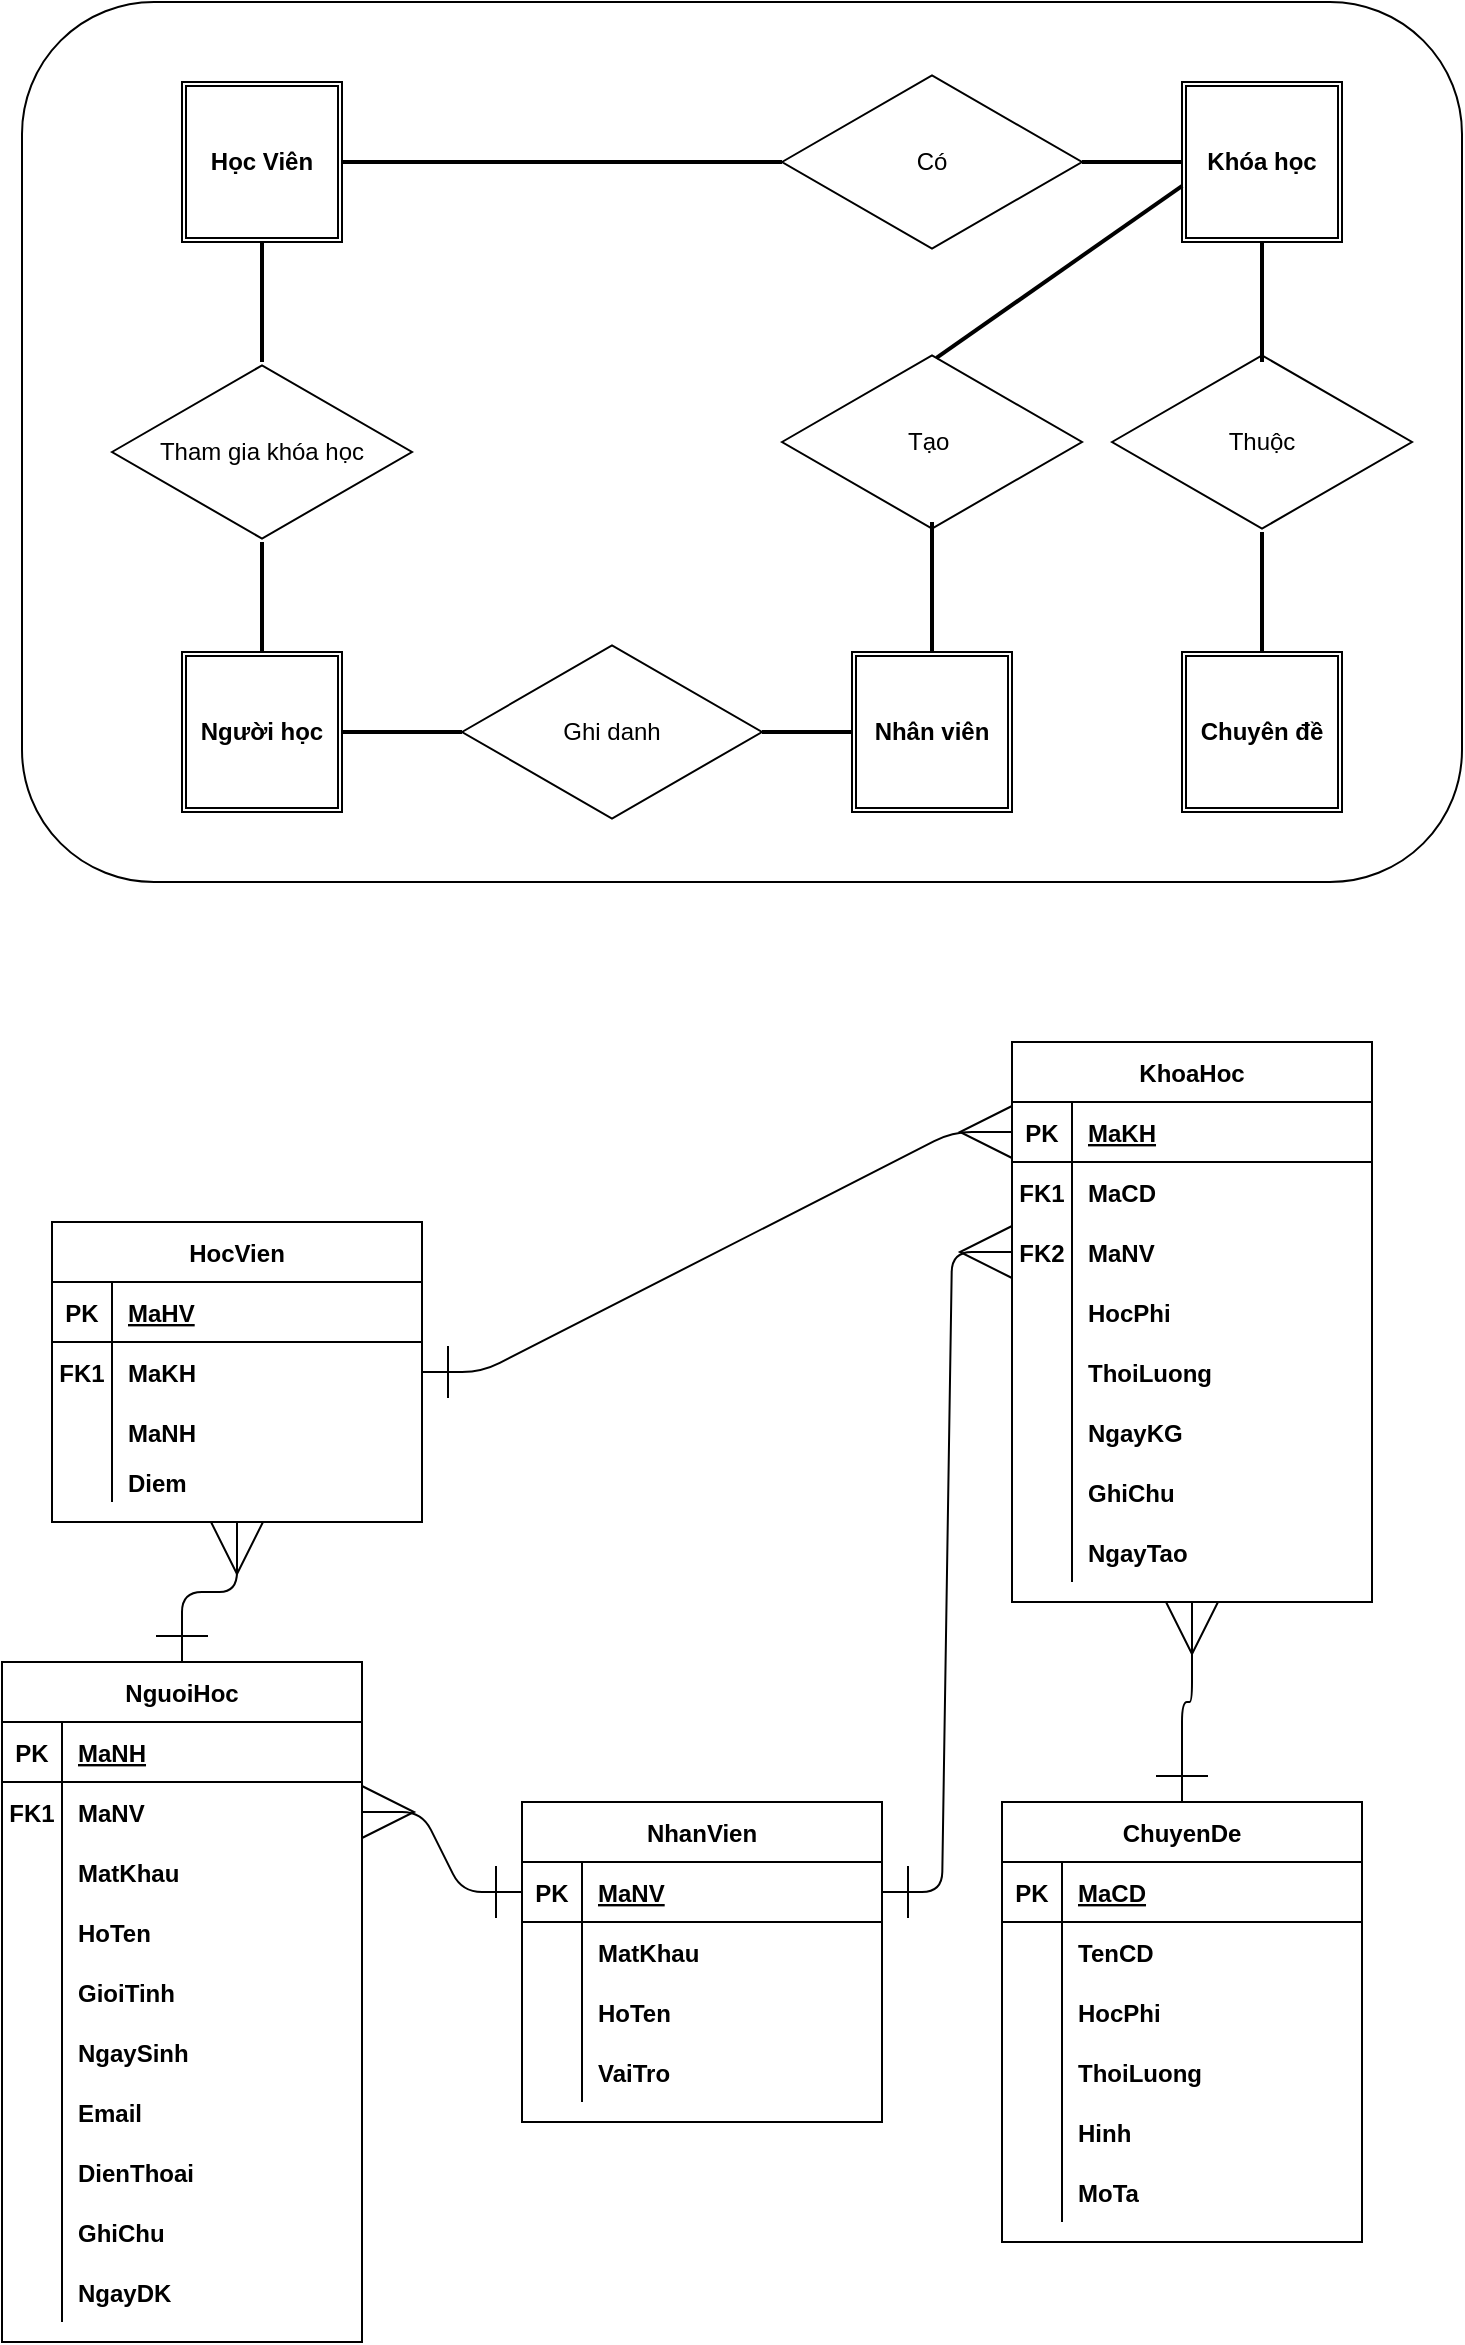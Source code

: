 <mxfile version="15.3.2" type="github">
  <diagram id="O5QXHDajI4gowXIt4h4R" name="Page-1">
    <mxGraphModel dx="1221" dy="671" grid="1" gridSize="10" guides="1" tooltips="1" connect="1" arrows="1" fold="1" page="1" pageScale="1" pageWidth="827" pageHeight="1169" math="0" shadow="0">
      <root>
        <mxCell id="0" />
        <mxCell id="1" parent="0" />
        <mxCell id="D3BPGffya8C4JqoTysba-1" value="" style="rounded=1;whiteSpace=wrap;html=1;" vertex="1" parent="1">
          <mxGeometry x="80" y="40" width="720" height="440" as="geometry" />
        </mxCell>
        <mxCell id="D3BPGffya8C4JqoTysba-3" value="Có" style="html=1;whiteSpace=wrap;aspect=fixed;shape=isoRectangle;" vertex="1" parent="1">
          <mxGeometry x="460" y="75" width="150" height="90" as="geometry" />
        </mxCell>
        <mxCell id="D3BPGffya8C4JqoTysba-4" value="&lt;b&gt;Học Viên&lt;/b&gt;" style="shape=ext;double=1;whiteSpace=wrap;html=1;aspect=fixed;" vertex="1" parent="1">
          <mxGeometry x="160" y="80" width="80" height="80" as="geometry" />
        </mxCell>
        <mxCell id="D3BPGffya8C4JqoTysba-5" value="&lt;b&gt;Khóa học&lt;/b&gt;" style="shape=ext;double=1;whiteSpace=wrap;html=1;aspect=fixed;" vertex="1" parent="1">
          <mxGeometry x="660" y="80" width="80" height="80" as="geometry" />
        </mxCell>
        <mxCell id="D3BPGffya8C4JqoTysba-6" value="Tham gia khóa học" style="html=1;whiteSpace=wrap;aspect=fixed;shape=isoRectangle;" vertex="1" parent="1">
          <mxGeometry x="125" y="220" width="150" height="90" as="geometry" />
        </mxCell>
        <mxCell id="D3BPGffya8C4JqoTysba-7" value="Ghi danh" style="html=1;whiteSpace=wrap;aspect=fixed;shape=isoRectangle;" vertex="1" parent="1">
          <mxGeometry x="300" y="360" width="150" height="90" as="geometry" />
        </mxCell>
        <mxCell id="D3BPGffya8C4JqoTysba-8" value="&lt;b&gt;Người học&lt;/b&gt;" style="shape=ext;double=1;whiteSpace=wrap;html=1;aspect=fixed;" vertex="1" parent="1">
          <mxGeometry x="160" y="365" width="80" height="80" as="geometry" />
        </mxCell>
        <mxCell id="D3BPGffya8C4JqoTysba-9" value="Thuộc" style="html=1;whiteSpace=wrap;aspect=fixed;shape=isoRectangle;" vertex="1" parent="1">
          <mxGeometry x="625" y="215" width="150" height="90" as="geometry" />
        </mxCell>
        <mxCell id="D3BPGffya8C4JqoTysba-10" value="&lt;b&gt;Chuyên đề&lt;/b&gt;" style="shape=ext;double=1;whiteSpace=wrap;html=1;aspect=fixed;" vertex="1" parent="1">
          <mxGeometry x="660" y="365" width="80" height="80" as="geometry" />
        </mxCell>
        <mxCell id="D3BPGffya8C4JqoTysba-11" value="&lt;b&gt;Nhân viên&lt;/b&gt;" style="shape=ext;double=1;whiteSpace=wrap;html=1;aspect=fixed;" vertex="1" parent="1">
          <mxGeometry x="495" y="365" width="80" height="80" as="geometry" />
        </mxCell>
        <mxCell id="D3BPGffya8C4JqoTysba-12" value="Tạo&lt;span style=&quot;white-space: pre&quot;&gt;	&lt;/span&gt;" style="html=1;whiteSpace=wrap;aspect=fixed;shape=isoRectangle;" vertex="1" parent="1">
          <mxGeometry x="460" y="215" width="150" height="90" as="geometry" />
        </mxCell>
        <mxCell id="D3BPGffya8C4JqoTysba-13" value="" style="line;strokeWidth=2;html=1;" vertex="1" parent="1">
          <mxGeometry x="240" y="115" width="220" height="10" as="geometry" />
        </mxCell>
        <mxCell id="D3BPGffya8C4JqoTysba-14" value="" style="line;strokeWidth=2;html=1;" vertex="1" parent="1">
          <mxGeometry x="610" y="115" width="50" height="10" as="geometry" />
        </mxCell>
        <mxCell id="D3BPGffya8C4JqoTysba-15" value="" style="line;strokeWidth=2;html=1;direction=south;" vertex="1" parent="1">
          <mxGeometry x="195" y="160" width="10" height="60" as="geometry" />
        </mxCell>
        <mxCell id="D3BPGffya8C4JqoTysba-16" value="" style="line;strokeWidth=2;html=1;direction=south;" vertex="1" parent="1">
          <mxGeometry x="195" y="310" width="10" height="55" as="geometry" />
        </mxCell>
        <mxCell id="D3BPGffya8C4JqoTysba-20" value="" style="line;strokeWidth=2;html=1;" vertex="1" parent="1">
          <mxGeometry x="240" y="400" width="60" height="10" as="geometry" />
        </mxCell>
        <mxCell id="D3BPGffya8C4JqoTysba-21" value="" style="line;strokeWidth=2;html=1;" vertex="1" parent="1">
          <mxGeometry x="450" y="400" width="45" height="10" as="geometry" />
        </mxCell>
        <mxCell id="D3BPGffya8C4JqoTysba-22" value="" style="line;strokeWidth=2;html=1;direction=south;" vertex="1" parent="1">
          <mxGeometry x="530" y="300" width="10" height="65" as="geometry" />
        </mxCell>
        <mxCell id="D3BPGffya8C4JqoTysba-23" value="" style="line;strokeWidth=2;html=1;direction=south;" vertex="1" parent="1">
          <mxGeometry x="695" y="160" width="10" height="60" as="geometry" />
        </mxCell>
        <mxCell id="D3BPGffya8C4JqoTysba-24" value="" style="line;strokeWidth=2;html=1;direction=south;" vertex="1" parent="1">
          <mxGeometry x="695" y="305" width="10" height="60" as="geometry" />
        </mxCell>
        <mxCell id="D3BPGffya8C4JqoTysba-25" value="" style="line;strokeWidth=2;html=1;rotation=-35;" vertex="1" parent="1">
          <mxGeometry x="523.67" y="169.92" width="150" height="10" as="geometry" />
        </mxCell>
        <mxCell id="D3BPGffya8C4JqoTysba-40" value="HocVien" style="shape=table;startSize=30;container=1;collapsible=1;childLayout=tableLayout;fixedRows=1;rowLines=0;fontStyle=1;align=center;resizeLast=1;" vertex="1" parent="1">
          <mxGeometry x="95" y="650" width="185" height="150" as="geometry" />
        </mxCell>
        <mxCell id="D3BPGffya8C4JqoTysba-41" value="" style="shape=partialRectangle;collapsible=0;dropTarget=0;pointerEvents=0;fillColor=none;top=0;left=0;bottom=1;right=0;points=[[0,0.5],[1,0.5]];portConstraint=eastwest;" vertex="1" parent="D3BPGffya8C4JqoTysba-40">
          <mxGeometry y="30" width="185" height="30" as="geometry" />
        </mxCell>
        <mxCell id="D3BPGffya8C4JqoTysba-42" value="PK" style="shape=partialRectangle;connectable=0;fillColor=none;top=0;left=0;bottom=0;right=0;fontStyle=1;overflow=hidden;" vertex="1" parent="D3BPGffya8C4JqoTysba-41">
          <mxGeometry width="30" height="30" as="geometry">
            <mxRectangle width="30" height="30" as="alternateBounds" />
          </mxGeometry>
        </mxCell>
        <mxCell id="D3BPGffya8C4JqoTysba-43" value="MaHV" style="shape=partialRectangle;connectable=0;fillColor=none;top=0;left=0;bottom=0;right=0;align=left;spacingLeft=6;fontStyle=5;overflow=hidden;" vertex="1" parent="D3BPGffya8C4JqoTysba-41">
          <mxGeometry x="30" width="155" height="30" as="geometry">
            <mxRectangle width="155" height="30" as="alternateBounds" />
          </mxGeometry>
        </mxCell>
        <mxCell id="D3BPGffya8C4JqoTysba-44" value="" style="shape=partialRectangle;collapsible=0;dropTarget=0;pointerEvents=0;fillColor=none;top=0;left=0;bottom=0;right=0;points=[[0,0.5],[1,0.5]];portConstraint=eastwest;" vertex="1" parent="D3BPGffya8C4JqoTysba-40">
          <mxGeometry y="60" width="185" height="30" as="geometry" />
        </mxCell>
        <mxCell id="D3BPGffya8C4JqoTysba-45" value="FK1" style="shape=partialRectangle;connectable=0;fillColor=none;top=0;left=0;bottom=0;right=0;editable=1;overflow=hidden;fontStyle=1" vertex="1" parent="D3BPGffya8C4JqoTysba-44">
          <mxGeometry width="30" height="30" as="geometry">
            <mxRectangle width="30" height="30" as="alternateBounds" />
          </mxGeometry>
        </mxCell>
        <mxCell id="D3BPGffya8C4JqoTysba-46" value="MaKH" style="shape=partialRectangle;connectable=0;fillColor=none;top=0;left=0;bottom=0;right=0;align=left;spacingLeft=6;overflow=hidden;fontStyle=1" vertex="1" parent="D3BPGffya8C4JqoTysba-44">
          <mxGeometry x="30" width="155" height="30" as="geometry">
            <mxRectangle width="155" height="30" as="alternateBounds" />
          </mxGeometry>
        </mxCell>
        <mxCell id="D3BPGffya8C4JqoTysba-47" value="" style="shape=partialRectangle;collapsible=0;dropTarget=0;pointerEvents=0;fillColor=none;top=0;left=0;bottom=0;right=0;points=[[0,0.5],[1,0.5]];portConstraint=eastwest;" vertex="1" parent="D3BPGffya8C4JqoTysba-40">
          <mxGeometry y="90" width="185" height="30" as="geometry" />
        </mxCell>
        <mxCell id="D3BPGffya8C4JqoTysba-48" value="" style="shape=partialRectangle;connectable=0;fillColor=none;top=0;left=0;bottom=0;right=0;editable=1;overflow=hidden;" vertex="1" parent="D3BPGffya8C4JqoTysba-47">
          <mxGeometry width="30" height="30" as="geometry">
            <mxRectangle width="30" height="30" as="alternateBounds" />
          </mxGeometry>
        </mxCell>
        <mxCell id="D3BPGffya8C4JqoTysba-49" value="MaNH" style="shape=partialRectangle;connectable=0;fillColor=none;top=0;left=0;bottom=0;right=0;align=left;spacingLeft=6;overflow=hidden;fontStyle=1" vertex="1" parent="D3BPGffya8C4JqoTysba-47">
          <mxGeometry x="30" width="155" height="30" as="geometry">
            <mxRectangle width="155" height="30" as="alternateBounds" />
          </mxGeometry>
        </mxCell>
        <mxCell id="D3BPGffya8C4JqoTysba-50" value="" style="shape=partialRectangle;collapsible=0;dropTarget=0;pointerEvents=0;fillColor=none;top=0;left=0;bottom=0;right=0;points=[[0,0.5],[1,0.5]];portConstraint=eastwest;" vertex="1" parent="D3BPGffya8C4JqoTysba-40">
          <mxGeometry y="120" width="185" height="20" as="geometry" />
        </mxCell>
        <mxCell id="D3BPGffya8C4JqoTysba-51" value="" style="shape=partialRectangle;connectable=0;fillColor=none;top=0;left=0;bottom=0;right=0;editable=1;overflow=hidden;" vertex="1" parent="D3BPGffya8C4JqoTysba-50">
          <mxGeometry width="30" height="20" as="geometry">
            <mxRectangle width="30" height="20" as="alternateBounds" />
          </mxGeometry>
        </mxCell>
        <mxCell id="D3BPGffya8C4JqoTysba-52" value="Diem" style="shape=partialRectangle;connectable=0;fillColor=none;top=0;left=0;bottom=0;right=0;align=left;spacingLeft=6;overflow=hidden;fontStyle=1" vertex="1" parent="D3BPGffya8C4JqoTysba-50">
          <mxGeometry x="30" width="155" height="20" as="geometry">
            <mxRectangle width="155" height="20" as="alternateBounds" />
          </mxGeometry>
        </mxCell>
        <mxCell id="D3BPGffya8C4JqoTysba-68" value="KhoaHoc" style="shape=table;startSize=30;container=1;collapsible=1;childLayout=tableLayout;fixedRows=1;rowLines=0;fontStyle=1;align=center;resizeLast=1;" vertex="1" parent="1">
          <mxGeometry x="575" y="560" width="180" height="280" as="geometry" />
        </mxCell>
        <mxCell id="D3BPGffya8C4JqoTysba-69" value="" style="shape=partialRectangle;collapsible=0;dropTarget=0;pointerEvents=0;fillColor=none;top=0;left=0;bottom=1;right=0;points=[[0,0.5],[1,0.5]];portConstraint=eastwest;" vertex="1" parent="D3BPGffya8C4JqoTysba-68">
          <mxGeometry y="30" width="180" height="30" as="geometry" />
        </mxCell>
        <mxCell id="D3BPGffya8C4JqoTysba-70" value="PK" style="shape=partialRectangle;connectable=0;fillColor=none;top=0;left=0;bottom=0;right=0;fontStyle=1;overflow=hidden;" vertex="1" parent="D3BPGffya8C4JqoTysba-69">
          <mxGeometry width="30" height="30" as="geometry">
            <mxRectangle width="30" height="30" as="alternateBounds" />
          </mxGeometry>
        </mxCell>
        <mxCell id="D3BPGffya8C4JqoTysba-71" value="MaKH" style="shape=partialRectangle;connectable=0;fillColor=none;top=0;left=0;bottom=0;right=0;align=left;spacingLeft=6;fontStyle=5;overflow=hidden;" vertex="1" parent="D3BPGffya8C4JqoTysba-69">
          <mxGeometry x="30" width="150" height="30" as="geometry">
            <mxRectangle width="150" height="30" as="alternateBounds" />
          </mxGeometry>
        </mxCell>
        <mxCell id="D3BPGffya8C4JqoTysba-72" value="" style="shape=partialRectangle;collapsible=0;dropTarget=0;pointerEvents=0;fillColor=none;top=0;left=0;bottom=0;right=0;points=[[0,0.5],[1,0.5]];portConstraint=eastwest;" vertex="1" parent="D3BPGffya8C4JqoTysba-68">
          <mxGeometry y="60" width="180" height="30" as="geometry" />
        </mxCell>
        <mxCell id="D3BPGffya8C4JqoTysba-73" value="FK1" style="shape=partialRectangle;connectable=0;fillColor=none;top=0;left=0;bottom=0;right=0;editable=1;overflow=hidden;fontStyle=1" vertex="1" parent="D3BPGffya8C4JqoTysba-72">
          <mxGeometry width="30" height="30" as="geometry">
            <mxRectangle width="30" height="30" as="alternateBounds" />
          </mxGeometry>
        </mxCell>
        <mxCell id="D3BPGffya8C4JqoTysba-74" value="MaCD" style="shape=partialRectangle;connectable=0;fillColor=none;top=0;left=0;bottom=0;right=0;align=left;spacingLeft=6;overflow=hidden;fontStyle=1" vertex="1" parent="D3BPGffya8C4JqoTysba-72">
          <mxGeometry x="30" width="150" height="30" as="geometry">
            <mxRectangle width="150" height="30" as="alternateBounds" />
          </mxGeometry>
        </mxCell>
        <mxCell id="D3BPGffya8C4JqoTysba-75" value="" style="shape=partialRectangle;collapsible=0;dropTarget=0;pointerEvents=0;fillColor=none;top=0;left=0;bottom=0;right=0;points=[[0,0.5],[1,0.5]];portConstraint=eastwest;" vertex="1" parent="D3BPGffya8C4JqoTysba-68">
          <mxGeometry y="90" width="180" height="30" as="geometry" />
        </mxCell>
        <mxCell id="D3BPGffya8C4JqoTysba-76" value="FK2" style="shape=partialRectangle;connectable=0;fillColor=none;top=0;left=0;bottom=0;right=0;editable=1;overflow=hidden;fontStyle=1" vertex="1" parent="D3BPGffya8C4JqoTysba-75">
          <mxGeometry width="30" height="30" as="geometry">
            <mxRectangle width="30" height="30" as="alternateBounds" />
          </mxGeometry>
        </mxCell>
        <mxCell id="D3BPGffya8C4JqoTysba-77" value="MaNV" style="shape=partialRectangle;connectable=0;fillColor=none;top=0;left=0;bottom=0;right=0;align=left;spacingLeft=6;overflow=hidden;fontStyle=1" vertex="1" parent="D3BPGffya8C4JqoTysba-75">
          <mxGeometry x="30" width="150" height="30" as="geometry">
            <mxRectangle width="150" height="30" as="alternateBounds" />
          </mxGeometry>
        </mxCell>
        <mxCell id="D3BPGffya8C4JqoTysba-78" value="" style="shape=partialRectangle;collapsible=0;dropTarget=0;pointerEvents=0;fillColor=none;top=0;left=0;bottom=0;right=0;points=[[0,0.5],[1,0.5]];portConstraint=eastwest;" vertex="1" parent="D3BPGffya8C4JqoTysba-68">
          <mxGeometry y="120" width="180" height="30" as="geometry" />
        </mxCell>
        <mxCell id="D3BPGffya8C4JqoTysba-79" value="                    " style="shape=partialRectangle;connectable=0;fillColor=none;top=0;left=0;bottom=0;right=0;editable=1;overflow=hidden;" vertex="1" parent="D3BPGffya8C4JqoTysba-78">
          <mxGeometry width="30" height="30" as="geometry">
            <mxRectangle width="30" height="30" as="alternateBounds" />
          </mxGeometry>
        </mxCell>
        <mxCell id="D3BPGffya8C4JqoTysba-80" value="HocPhi" style="shape=partialRectangle;connectable=0;fillColor=none;top=0;left=0;bottom=0;right=0;align=left;spacingLeft=6;overflow=hidden;fontStyle=1" vertex="1" parent="D3BPGffya8C4JqoTysba-78">
          <mxGeometry x="30" width="150" height="30" as="geometry">
            <mxRectangle width="150" height="30" as="alternateBounds" />
          </mxGeometry>
        </mxCell>
        <mxCell id="D3BPGffya8C4JqoTysba-148" value="" style="shape=partialRectangle;collapsible=0;dropTarget=0;pointerEvents=0;fillColor=none;top=0;left=0;bottom=0;right=0;points=[[0,0.5],[1,0.5]];portConstraint=eastwest;" vertex="1" parent="D3BPGffya8C4JqoTysba-68">
          <mxGeometry y="150" width="180" height="30" as="geometry" />
        </mxCell>
        <mxCell id="D3BPGffya8C4JqoTysba-149" value="                    " style="shape=partialRectangle;connectable=0;fillColor=none;top=0;left=0;bottom=0;right=0;editable=1;overflow=hidden;" vertex="1" parent="D3BPGffya8C4JqoTysba-148">
          <mxGeometry width="30" height="30" as="geometry">
            <mxRectangle width="30" height="30" as="alternateBounds" />
          </mxGeometry>
        </mxCell>
        <mxCell id="D3BPGffya8C4JqoTysba-150" value="ThoiLuong" style="shape=partialRectangle;connectable=0;fillColor=none;top=0;left=0;bottom=0;right=0;align=left;spacingLeft=6;overflow=hidden;fontStyle=1" vertex="1" parent="D3BPGffya8C4JqoTysba-148">
          <mxGeometry x="30" width="150" height="30" as="geometry">
            <mxRectangle width="150" height="30" as="alternateBounds" />
          </mxGeometry>
        </mxCell>
        <mxCell id="D3BPGffya8C4JqoTysba-151" value="" style="shape=partialRectangle;collapsible=0;dropTarget=0;pointerEvents=0;fillColor=none;top=0;left=0;bottom=0;right=0;points=[[0,0.5],[1,0.5]];portConstraint=eastwest;" vertex="1" parent="D3BPGffya8C4JqoTysba-68">
          <mxGeometry y="180" width="180" height="30" as="geometry" />
        </mxCell>
        <mxCell id="D3BPGffya8C4JqoTysba-152" value="                    " style="shape=partialRectangle;connectable=0;fillColor=none;top=0;left=0;bottom=0;right=0;editable=1;overflow=hidden;" vertex="1" parent="D3BPGffya8C4JqoTysba-151">
          <mxGeometry width="30" height="30" as="geometry">
            <mxRectangle width="30" height="30" as="alternateBounds" />
          </mxGeometry>
        </mxCell>
        <mxCell id="D3BPGffya8C4JqoTysba-153" value="NgayKG" style="shape=partialRectangle;connectable=0;fillColor=none;top=0;left=0;bottom=0;right=0;align=left;spacingLeft=6;overflow=hidden;fontStyle=1" vertex="1" parent="D3BPGffya8C4JqoTysba-151">
          <mxGeometry x="30" width="150" height="30" as="geometry">
            <mxRectangle width="150" height="30" as="alternateBounds" />
          </mxGeometry>
        </mxCell>
        <mxCell id="D3BPGffya8C4JqoTysba-154" value="" style="shape=partialRectangle;collapsible=0;dropTarget=0;pointerEvents=0;fillColor=none;top=0;left=0;bottom=0;right=0;points=[[0,0.5],[1,0.5]];portConstraint=eastwest;" vertex="1" parent="D3BPGffya8C4JqoTysba-68">
          <mxGeometry y="210" width="180" height="30" as="geometry" />
        </mxCell>
        <mxCell id="D3BPGffya8C4JqoTysba-155" value="                    " style="shape=partialRectangle;connectable=0;fillColor=none;top=0;left=0;bottom=0;right=0;editable=1;overflow=hidden;" vertex="1" parent="D3BPGffya8C4JqoTysba-154">
          <mxGeometry width="30" height="30" as="geometry">
            <mxRectangle width="30" height="30" as="alternateBounds" />
          </mxGeometry>
        </mxCell>
        <mxCell id="D3BPGffya8C4JqoTysba-156" value="GhiChu" style="shape=partialRectangle;connectable=0;fillColor=none;top=0;left=0;bottom=0;right=0;align=left;spacingLeft=6;overflow=hidden;fontStyle=1" vertex="1" parent="D3BPGffya8C4JqoTysba-154">
          <mxGeometry x="30" width="150" height="30" as="geometry">
            <mxRectangle width="150" height="30" as="alternateBounds" />
          </mxGeometry>
        </mxCell>
        <mxCell id="D3BPGffya8C4JqoTysba-157" value="" style="shape=partialRectangle;collapsible=0;dropTarget=0;pointerEvents=0;fillColor=none;top=0;left=0;bottom=0;right=0;points=[[0,0.5],[1,0.5]];portConstraint=eastwest;" vertex="1" parent="D3BPGffya8C4JqoTysba-68">
          <mxGeometry y="240" width="180" height="30" as="geometry" />
        </mxCell>
        <mxCell id="D3BPGffya8C4JqoTysba-158" value="                    " style="shape=partialRectangle;connectable=0;fillColor=none;top=0;left=0;bottom=0;right=0;editable=1;overflow=hidden;" vertex="1" parent="D3BPGffya8C4JqoTysba-157">
          <mxGeometry width="30" height="30" as="geometry">
            <mxRectangle width="30" height="30" as="alternateBounds" />
          </mxGeometry>
        </mxCell>
        <mxCell id="D3BPGffya8C4JqoTysba-159" value="NgayTao" style="shape=partialRectangle;connectable=0;fillColor=none;top=0;left=0;bottom=0;right=0;align=left;spacingLeft=6;overflow=hidden;fontStyle=1" vertex="1" parent="D3BPGffya8C4JqoTysba-157">
          <mxGeometry x="30" width="150" height="30" as="geometry">
            <mxRectangle width="150" height="30" as="alternateBounds" />
          </mxGeometry>
        </mxCell>
        <mxCell id="D3BPGffya8C4JqoTysba-81" value="NguoiHoc" style="shape=table;startSize=30;container=1;collapsible=1;childLayout=tableLayout;fixedRows=1;rowLines=0;fontStyle=1;align=center;resizeLast=1;" vertex="1" parent="1">
          <mxGeometry x="70" y="870" width="180" height="340" as="geometry" />
        </mxCell>
        <mxCell id="D3BPGffya8C4JqoTysba-82" value="" style="shape=partialRectangle;collapsible=0;dropTarget=0;pointerEvents=0;fillColor=none;top=0;left=0;bottom=1;right=0;points=[[0,0.5],[1,0.5]];portConstraint=eastwest;" vertex="1" parent="D3BPGffya8C4JqoTysba-81">
          <mxGeometry y="30" width="180" height="30" as="geometry" />
        </mxCell>
        <mxCell id="D3BPGffya8C4JqoTysba-83" value="PK" style="shape=partialRectangle;connectable=0;fillColor=none;top=0;left=0;bottom=0;right=0;fontStyle=1;overflow=hidden;" vertex="1" parent="D3BPGffya8C4JqoTysba-82">
          <mxGeometry width="30" height="30" as="geometry">
            <mxRectangle width="30" height="30" as="alternateBounds" />
          </mxGeometry>
        </mxCell>
        <mxCell id="D3BPGffya8C4JqoTysba-84" value="MaNH" style="shape=partialRectangle;connectable=0;fillColor=none;top=0;left=0;bottom=0;right=0;align=left;spacingLeft=6;fontStyle=5;overflow=hidden;" vertex="1" parent="D3BPGffya8C4JqoTysba-82">
          <mxGeometry x="30" width="150" height="30" as="geometry">
            <mxRectangle width="150" height="30" as="alternateBounds" />
          </mxGeometry>
        </mxCell>
        <mxCell id="D3BPGffya8C4JqoTysba-85" value="" style="shape=partialRectangle;collapsible=0;dropTarget=0;pointerEvents=0;fillColor=none;top=0;left=0;bottom=0;right=0;points=[[0,0.5],[1,0.5]];portConstraint=eastwest;" vertex="1" parent="D3BPGffya8C4JqoTysba-81">
          <mxGeometry y="60" width="180" height="30" as="geometry" />
        </mxCell>
        <mxCell id="D3BPGffya8C4JqoTysba-86" value="FK1" style="shape=partialRectangle;connectable=0;fillColor=none;top=0;left=0;bottom=0;right=0;editable=1;overflow=hidden;fontStyle=1" vertex="1" parent="D3BPGffya8C4JqoTysba-85">
          <mxGeometry width="30" height="30" as="geometry">
            <mxRectangle width="30" height="30" as="alternateBounds" />
          </mxGeometry>
        </mxCell>
        <mxCell id="D3BPGffya8C4JqoTysba-87" value="MaNV" style="shape=partialRectangle;connectable=0;fillColor=none;top=0;left=0;bottom=0;right=0;align=left;spacingLeft=6;overflow=hidden;fontStyle=1" vertex="1" parent="D3BPGffya8C4JqoTysba-85">
          <mxGeometry x="30" width="150" height="30" as="geometry">
            <mxRectangle width="150" height="30" as="alternateBounds" />
          </mxGeometry>
        </mxCell>
        <mxCell id="D3BPGffya8C4JqoTysba-88" value="" style="shape=partialRectangle;collapsible=0;dropTarget=0;pointerEvents=0;fillColor=none;top=0;left=0;bottom=0;right=0;points=[[0,0.5],[1,0.5]];portConstraint=eastwest;" vertex="1" parent="D3BPGffya8C4JqoTysba-81">
          <mxGeometry y="90" width="180" height="30" as="geometry" />
        </mxCell>
        <mxCell id="D3BPGffya8C4JqoTysba-89" value="" style="shape=partialRectangle;connectable=0;fillColor=none;top=0;left=0;bottom=0;right=0;editable=1;overflow=hidden;" vertex="1" parent="D3BPGffya8C4JqoTysba-88">
          <mxGeometry width="30" height="30" as="geometry">
            <mxRectangle width="30" height="30" as="alternateBounds" />
          </mxGeometry>
        </mxCell>
        <mxCell id="D3BPGffya8C4JqoTysba-90" value="MatKhau" style="shape=partialRectangle;connectable=0;fillColor=none;top=0;left=0;bottom=0;right=0;align=left;spacingLeft=6;overflow=hidden;fontStyle=1" vertex="1" parent="D3BPGffya8C4JqoTysba-88">
          <mxGeometry x="30" width="150" height="30" as="geometry">
            <mxRectangle width="150" height="30" as="alternateBounds" />
          </mxGeometry>
        </mxCell>
        <mxCell id="D3BPGffya8C4JqoTysba-91" value="" style="shape=partialRectangle;collapsible=0;dropTarget=0;pointerEvents=0;fillColor=none;top=0;left=0;bottom=0;right=0;points=[[0,0.5],[1,0.5]];portConstraint=eastwest;" vertex="1" parent="D3BPGffya8C4JqoTysba-81">
          <mxGeometry y="120" width="180" height="30" as="geometry" />
        </mxCell>
        <mxCell id="D3BPGffya8C4JqoTysba-92" value="" style="shape=partialRectangle;connectable=0;fillColor=none;top=0;left=0;bottom=0;right=0;editable=1;overflow=hidden;" vertex="1" parent="D3BPGffya8C4JqoTysba-91">
          <mxGeometry width="30" height="30" as="geometry">
            <mxRectangle width="30" height="30" as="alternateBounds" />
          </mxGeometry>
        </mxCell>
        <mxCell id="D3BPGffya8C4JqoTysba-93" value="HoTen" style="shape=partialRectangle;connectable=0;fillColor=none;top=0;left=0;bottom=0;right=0;align=left;spacingLeft=6;overflow=hidden;fontStyle=1" vertex="1" parent="D3BPGffya8C4JqoTysba-91">
          <mxGeometry x="30" width="150" height="30" as="geometry">
            <mxRectangle width="150" height="30" as="alternateBounds" />
          </mxGeometry>
        </mxCell>
        <mxCell id="D3BPGffya8C4JqoTysba-169" value="" style="shape=partialRectangle;collapsible=0;dropTarget=0;pointerEvents=0;fillColor=none;top=0;left=0;bottom=0;right=0;points=[[0,0.5],[1,0.5]];portConstraint=eastwest;" vertex="1" parent="D3BPGffya8C4JqoTysba-81">
          <mxGeometry y="150" width="180" height="30" as="geometry" />
        </mxCell>
        <mxCell id="D3BPGffya8C4JqoTysba-170" value="" style="shape=partialRectangle;connectable=0;fillColor=none;top=0;left=0;bottom=0;right=0;editable=1;overflow=hidden;" vertex="1" parent="D3BPGffya8C4JqoTysba-169">
          <mxGeometry width="30" height="30" as="geometry">
            <mxRectangle width="30" height="30" as="alternateBounds" />
          </mxGeometry>
        </mxCell>
        <mxCell id="D3BPGffya8C4JqoTysba-171" value="GioiTinh" style="shape=partialRectangle;connectable=0;fillColor=none;top=0;left=0;bottom=0;right=0;align=left;spacingLeft=6;overflow=hidden;fontStyle=1" vertex="1" parent="D3BPGffya8C4JqoTysba-169">
          <mxGeometry x="30" width="150" height="30" as="geometry">
            <mxRectangle width="150" height="30" as="alternateBounds" />
          </mxGeometry>
        </mxCell>
        <mxCell id="D3BPGffya8C4JqoTysba-172" value="" style="shape=partialRectangle;collapsible=0;dropTarget=0;pointerEvents=0;fillColor=none;top=0;left=0;bottom=0;right=0;points=[[0,0.5],[1,0.5]];portConstraint=eastwest;" vertex="1" parent="D3BPGffya8C4JqoTysba-81">
          <mxGeometry y="180" width="180" height="30" as="geometry" />
        </mxCell>
        <mxCell id="D3BPGffya8C4JqoTysba-173" value="" style="shape=partialRectangle;connectable=0;fillColor=none;top=0;left=0;bottom=0;right=0;editable=1;overflow=hidden;" vertex="1" parent="D3BPGffya8C4JqoTysba-172">
          <mxGeometry width="30" height="30" as="geometry">
            <mxRectangle width="30" height="30" as="alternateBounds" />
          </mxGeometry>
        </mxCell>
        <mxCell id="D3BPGffya8C4JqoTysba-174" value="NgaySinh" style="shape=partialRectangle;connectable=0;fillColor=none;top=0;left=0;bottom=0;right=0;align=left;spacingLeft=6;overflow=hidden;fontStyle=1" vertex="1" parent="D3BPGffya8C4JqoTysba-172">
          <mxGeometry x="30" width="150" height="30" as="geometry">
            <mxRectangle width="150" height="30" as="alternateBounds" />
          </mxGeometry>
        </mxCell>
        <mxCell id="D3BPGffya8C4JqoTysba-175" value="" style="shape=partialRectangle;collapsible=0;dropTarget=0;pointerEvents=0;fillColor=none;top=0;left=0;bottom=0;right=0;points=[[0,0.5],[1,0.5]];portConstraint=eastwest;" vertex="1" parent="D3BPGffya8C4JqoTysba-81">
          <mxGeometry y="210" width="180" height="30" as="geometry" />
        </mxCell>
        <mxCell id="D3BPGffya8C4JqoTysba-176" value="" style="shape=partialRectangle;connectable=0;fillColor=none;top=0;left=0;bottom=0;right=0;editable=1;overflow=hidden;" vertex="1" parent="D3BPGffya8C4JqoTysba-175">
          <mxGeometry width="30" height="30" as="geometry">
            <mxRectangle width="30" height="30" as="alternateBounds" />
          </mxGeometry>
        </mxCell>
        <mxCell id="D3BPGffya8C4JqoTysba-177" value="Email" style="shape=partialRectangle;connectable=0;fillColor=none;top=0;left=0;bottom=0;right=0;align=left;spacingLeft=6;overflow=hidden;fontStyle=1" vertex="1" parent="D3BPGffya8C4JqoTysba-175">
          <mxGeometry x="30" width="150" height="30" as="geometry">
            <mxRectangle width="150" height="30" as="alternateBounds" />
          </mxGeometry>
        </mxCell>
        <mxCell id="D3BPGffya8C4JqoTysba-178" value="" style="shape=partialRectangle;collapsible=0;dropTarget=0;pointerEvents=0;fillColor=none;top=0;left=0;bottom=0;right=0;points=[[0,0.5],[1,0.5]];portConstraint=eastwest;" vertex="1" parent="D3BPGffya8C4JqoTysba-81">
          <mxGeometry y="240" width="180" height="30" as="geometry" />
        </mxCell>
        <mxCell id="D3BPGffya8C4JqoTysba-179" value="" style="shape=partialRectangle;connectable=0;fillColor=none;top=0;left=0;bottom=0;right=0;editable=1;overflow=hidden;" vertex="1" parent="D3BPGffya8C4JqoTysba-178">
          <mxGeometry width="30" height="30" as="geometry">
            <mxRectangle width="30" height="30" as="alternateBounds" />
          </mxGeometry>
        </mxCell>
        <mxCell id="D3BPGffya8C4JqoTysba-180" value="DienThoai" style="shape=partialRectangle;connectable=0;fillColor=none;top=0;left=0;bottom=0;right=0;align=left;spacingLeft=6;overflow=hidden;fontStyle=1" vertex="1" parent="D3BPGffya8C4JqoTysba-178">
          <mxGeometry x="30" width="150" height="30" as="geometry">
            <mxRectangle width="150" height="30" as="alternateBounds" />
          </mxGeometry>
        </mxCell>
        <mxCell id="D3BPGffya8C4JqoTysba-181" value="" style="shape=partialRectangle;collapsible=0;dropTarget=0;pointerEvents=0;fillColor=none;top=0;left=0;bottom=0;right=0;points=[[0,0.5],[1,0.5]];portConstraint=eastwest;" vertex="1" parent="D3BPGffya8C4JqoTysba-81">
          <mxGeometry y="270" width="180" height="30" as="geometry" />
        </mxCell>
        <mxCell id="D3BPGffya8C4JqoTysba-182" value="" style="shape=partialRectangle;connectable=0;fillColor=none;top=0;left=0;bottom=0;right=0;editable=1;overflow=hidden;" vertex="1" parent="D3BPGffya8C4JqoTysba-181">
          <mxGeometry width="30" height="30" as="geometry">
            <mxRectangle width="30" height="30" as="alternateBounds" />
          </mxGeometry>
        </mxCell>
        <mxCell id="D3BPGffya8C4JqoTysba-183" value="GhiChu" style="shape=partialRectangle;connectable=0;fillColor=none;top=0;left=0;bottom=0;right=0;align=left;spacingLeft=6;overflow=hidden;fontStyle=1" vertex="1" parent="D3BPGffya8C4JqoTysba-181">
          <mxGeometry x="30" width="150" height="30" as="geometry">
            <mxRectangle width="150" height="30" as="alternateBounds" />
          </mxGeometry>
        </mxCell>
        <mxCell id="D3BPGffya8C4JqoTysba-184" value="" style="shape=partialRectangle;collapsible=0;dropTarget=0;pointerEvents=0;fillColor=none;top=0;left=0;bottom=0;right=0;points=[[0,0.5],[1,0.5]];portConstraint=eastwest;" vertex="1" parent="D3BPGffya8C4JqoTysba-81">
          <mxGeometry y="300" width="180" height="30" as="geometry" />
        </mxCell>
        <mxCell id="D3BPGffya8C4JqoTysba-185" value="" style="shape=partialRectangle;connectable=0;fillColor=none;top=0;left=0;bottom=0;right=0;editable=1;overflow=hidden;" vertex="1" parent="D3BPGffya8C4JqoTysba-184">
          <mxGeometry width="30" height="30" as="geometry">
            <mxRectangle width="30" height="30" as="alternateBounds" />
          </mxGeometry>
        </mxCell>
        <mxCell id="D3BPGffya8C4JqoTysba-186" value="NgayDK" style="shape=partialRectangle;connectable=0;fillColor=none;top=0;left=0;bottom=0;right=0;align=left;spacingLeft=6;overflow=hidden;fontStyle=1" vertex="1" parent="D3BPGffya8C4JqoTysba-184">
          <mxGeometry x="30" width="150" height="30" as="geometry">
            <mxRectangle width="150" height="30" as="alternateBounds" />
          </mxGeometry>
        </mxCell>
        <mxCell id="D3BPGffya8C4JqoTysba-107" value="ChuyenDe" style="shape=table;startSize=30;container=1;collapsible=1;childLayout=tableLayout;fixedRows=1;rowLines=0;fontStyle=1;align=center;resizeLast=1;" vertex="1" parent="1">
          <mxGeometry x="570" y="940" width="180" height="220" as="geometry" />
        </mxCell>
        <mxCell id="D3BPGffya8C4JqoTysba-108" value="" style="shape=partialRectangle;collapsible=0;dropTarget=0;pointerEvents=0;fillColor=none;top=0;left=0;bottom=1;right=0;points=[[0,0.5],[1,0.5]];portConstraint=eastwest;" vertex="1" parent="D3BPGffya8C4JqoTysba-107">
          <mxGeometry y="30" width="180" height="30" as="geometry" />
        </mxCell>
        <mxCell id="D3BPGffya8C4JqoTysba-109" value="PK" style="shape=partialRectangle;connectable=0;fillColor=none;top=0;left=0;bottom=0;right=0;fontStyle=1;overflow=hidden;" vertex="1" parent="D3BPGffya8C4JqoTysba-108">
          <mxGeometry width="30" height="30" as="geometry">
            <mxRectangle width="30" height="30" as="alternateBounds" />
          </mxGeometry>
        </mxCell>
        <mxCell id="D3BPGffya8C4JqoTysba-110" value="MaCD" style="shape=partialRectangle;connectable=0;fillColor=none;top=0;left=0;bottom=0;right=0;align=left;spacingLeft=6;fontStyle=5;overflow=hidden;" vertex="1" parent="D3BPGffya8C4JqoTysba-108">
          <mxGeometry x="30" width="150" height="30" as="geometry">
            <mxRectangle width="150" height="30" as="alternateBounds" />
          </mxGeometry>
        </mxCell>
        <mxCell id="D3BPGffya8C4JqoTysba-111" value="" style="shape=partialRectangle;collapsible=0;dropTarget=0;pointerEvents=0;fillColor=none;top=0;left=0;bottom=0;right=0;points=[[0,0.5],[1,0.5]];portConstraint=eastwest;" vertex="1" parent="D3BPGffya8C4JqoTysba-107">
          <mxGeometry y="60" width="180" height="30" as="geometry" />
        </mxCell>
        <mxCell id="D3BPGffya8C4JqoTysba-112" value="" style="shape=partialRectangle;connectable=0;fillColor=none;top=0;left=0;bottom=0;right=0;editable=1;overflow=hidden;fontStyle=1" vertex="1" parent="D3BPGffya8C4JqoTysba-111">
          <mxGeometry width="30" height="30" as="geometry">
            <mxRectangle width="30" height="30" as="alternateBounds" />
          </mxGeometry>
        </mxCell>
        <mxCell id="D3BPGffya8C4JqoTysba-113" value="TenCD" style="shape=partialRectangle;connectable=0;fillColor=none;top=0;left=0;bottom=0;right=0;align=left;spacingLeft=6;overflow=hidden;fontStyle=1" vertex="1" parent="D3BPGffya8C4JqoTysba-111">
          <mxGeometry x="30" width="150" height="30" as="geometry">
            <mxRectangle width="150" height="30" as="alternateBounds" />
          </mxGeometry>
        </mxCell>
        <mxCell id="D3BPGffya8C4JqoTysba-114" value="" style="shape=partialRectangle;collapsible=0;dropTarget=0;pointerEvents=0;fillColor=none;top=0;left=0;bottom=0;right=0;points=[[0,0.5],[1,0.5]];portConstraint=eastwest;" vertex="1" parent="D3BPGffya8C4JqoTysba-107">
          <mxGeometry y="90" width="180" height="30" as="geometry" />
        </mxCell>
        <mxCell id="D3BPGffya8C4JqoTysba-115" value="" style="shape=partialRectangle;connectable=0;fillColor=none;top=0;left=0;bottom=0;right=0;editable=1;overflow=hidden;" vertex="1" parent="D3BPGffya8C4JqoTysba-114">
          <mxGeometry width="30" height="30" as="geometry">
            <mxRectangle width="30" height="30" as="alternateBounds" />
          </mxGeometry>
        </mxCell>
        <mxCell id="D3BPGffya8C4JqoTysba-116" value="HocPhi" style="shape=partialRectangle;connectable=0;fillColor=none;top=0;left=0;bottom=0;right=0;align=left;spacingLeft=6;overflow=hidden;fontStyle=1" vertex="1" parent="D3BPGffya8C4JqoTysba-114">
          <mxGeometry x="30" width="150" height="30" as="geometry">
            <mxRectangle width="150" height="30" as="alternateBounds" />
          </mxGeometry>
        </mxCell>
        <mxCell id="D3BPGffya8C4JqoTysba-117" value="" style="shape=partialRectangle;collapsible=0;dropTarget=0;pointerEvents=0;fillColor=none;top=0;left=0;bottom=0;right=0;points=[[0,0.5],[1,0.5]];portConstraint=eastwest;" vertex="1" parent="D3BPGffya8C4JqoTysba-107">
          <mxGeometry y="120" width="180" height="30" as="geometry" />
        </mxCell>
        <mxCell id="D3BPGffya8C4JqoTysba-118" value="" style="shape=partialRectangle;connectable=0;fillColor=none;top=0;left=0;bottom=0;right=0;editable=1;overflow=hidden;" vertex="1" parent="D3BPGffya8C4JqoTysba-117">
          <mxGeometry width="30" height="30" as="geometry">
            <mxRectangle width="30" height="30" as="alternateBounds" />
          </mxGeometry>
        </mxCell>
        <mxCell id="D3BPGffya8C4JqoTysba-119" value="ThoiLuong" style="shape=partialRectangle;connectable=0;fillColor=none;top=0;left=0;bottom=0;right=0;align=left;spacingLeft=6;overflow=hidden;fontStyle=1" vertex="1" parent="D3BPGffya8C4JqoTysba-117">
          <mxGeometry x="30" width="150" height="30" as="geometry">
            <mxRectangle width="150" height="30" as="alternateBounds" />
          </mxGeometry>
        </mxCell>
        <mxCell id="D3BPGffya8C4JqoTysba-163" value="" style="shape=partialRectangle;collapsible=0;dropTarget=0;pointerEvents=0;fillColor=none;top=0;left=0;bottom=0;right=0;points=[[0,0.5],[1,0.5]];portConstraint=eastwest;" vertex="1" parent="D3BPGffya8C4JqoTysba-107">
          <mxGeometry y="150" width="180" height="30" as="geometry" />
        </mxCell>
        <mxCell id="D3BPGffya8C4JqoTysba-164" value="" style="shape=partialRectangle;connectable=0;fillColor=none;top=0;left=0;bottom=0;right=0;editable=1;overflow=hidden;" vertex="1" parent="D3BPGffya8C4JqoTysba-163">
          <mxGeometry width="30" height="30" as="geometry">
            <mxRectangle width="30" height="30" as="alternateBounds" />
          </mxGeometry>
        </mxCell>
        <mxCell id="D3BPGffya8C4JqoTysba-165" value="Hinh" style="shape=partialRectangle;connectable=0;fillColor=none;top=0;left=0;bottom=0;right=0;align=left;spacingLeft=6;overflow=hidden;fontStyle=1" vertex="1" parent="D3BPGffya8C4JqoTysba-163">
          <mxGeometry x="30" width="150" height="30" as="geometry">
            <mxRectangle width="150" height="30" as="alternateBounds" />
          </mxGeometry>
        </mxCell>
        <mxCell id="D3BPGffya8C4JqoTysba-166" value="" style="shape=partialRectangle;collapsible=0;dropTarget=0;pointerEvents=0;fillColor=none;top=0;left=0;bottom=0;right=0;points=[[0,0.5],[1,0.5]];portConstraint=eastwest;" vertex="1" parent="D3BPGffya8C4JqoTysba-107">
          <mxGeometry y="180" width="180" height="30" as="geometry" />
        </mxCell>
        <mxCell id="D3BPGffya8C4JqoTysba-167" value="" style="shape=partialRectangle;connectable=0;fillColor=none;top=0;left=0;bottom=0;right=0;editable=1;overflow=hidden;" vertex="1" parent="D3BPGffya8C4JqoTysba-166">
          <mxGeometry width="30" height="30" as="geometry">
            <mxRectangle width="30" height="30" as="alternateBounds" />
          </mxGeometry>
        </mxCell>
        <mxCell id="D3BPGffya8C4JqoTysba-168" value="MoTa" style="shape=partialRectangle;connectable=0;fillColor=none;top=0;left=0;bottom=0;right=0;align=left;spacingLeft=6;overflow=hidden;fontStyle=1" vertex="1" parent="D3BPGffya8C4JqoTysba-166">
          <mxGeometry x="30" width="150" height="30" as="geometry">
            <mxRectangle width="150" height="30" as="alternateBounds" />
          </mxGeometry>
        </mxCell>
        <mxCell id="D3BPGffya8C4JqoTysba-124" value="NhanVien" style="shape=table;startSize=30;container=1;collapsible=1;childLayout=tableLayout;fixedRows=1;rowLines=0;fontStyle=1;align=center;resizeLast=1;" vertex="1" parent="1">
          <mxGeometry x="330" y="940" width="180" height="160" as="geometry" />
        </mxCell>
        <mxCell id="D3BPGffya8C4JqoTysba-125" value="" style="shape=partialRectangle;collapsible=0;dropTarget=0;pointerEvents=0;fillColor=none;top=0;left=0;bottom=1;right=0;points=[[0,0.5],[1,0.5]];portConstraint=eastwest;" vertex="1" parent="D3BPGffya8C4JqoTysba-124">
          <mxGeometry y="30" width="180" height="30" as="geometry" />
        </mxCell>
        <mxCell id="D3BPGffya8C4JqoTysba-126" value="PK" style="shape=partialRectangle;connectable=0;fillColor=none;top=0;left=0;bottom=0;right=0;fontStyle=1;overflow=hidden;" vertex="1" parent="D3BPGffya8C4JqoTysba-125">
          <mxGeometry width="30" height="30" as="geometry">
            <mxRectangle width="30" height="30" as="alternateBounds" />
          </mxGeometry>
        </mxCell>
        <mxCell id="D3BPGffya8C4JqoTysba-127" value="MaNV" style="shape=partialRectangle;connectable=0;fillColor=none;top=0;left=0;bottom=0;right=0;align=left;spacingLeft=6;fontStyle=5;overflow=hidden;" vertex="1" parent="D3BPGffya8C4JqoTysba-125">
          <mxGeometry x="30" width="150" height="30" as="geometry">
            <mxRectangle width="150" height="30" as="alternateBounds" />
          </mxGeometry>
        </mxCell>
        <mxCell id="D3BPGffya8C4JqoTysba-128" value="" style="shape=partialRectangle;collapsible=0;dropTarget=0;pointerEvents=0;fillColor=none;top=0;left=0;bottom=0;right=0;points=[[0,0.5],[1,0.5]];portConstraint=eastwest;" vertex="1" parent="D3BPGffya8C4JqoTysba-124">
          <mxGeometry y="60" width="180" height="30" as="geometry" />
        </mxCell>
        <mxCell id="D3BPGffya8C4JqoTysba-129" value="" style="shape=partialRectangle;connectable=0;fillColor=none;top=0;left=0;bottom=0;right=0;editable=1;overflow=hidden;" vertex="1" parent="D3BPGffya8C4JqoTysba-128">
          <mxGeometry width="30" height="30" as="geometry">
            <mxRectangle width="30" height="30" as="alternateBounds" />
          </mxGeometry>
        </mxCell>
        <mxCell id="D3BPGffya8C4JqoTysba-130" value="MatKhau" style="shape=partialRectangle;connectable=0;fillColor=none;top=0;left=0;bottom=0;right=0;align=left;spacingLeft=6;overflow=hidden;fontStyle=1" vertex="1" parent="D3BPGffya8C4JqoTysba-128">
          <mxGeometry x="30" width="150" height="30" as="geometry">
            <mxRectangle width="150" height="30" as="alternateBounds" />
          </mxGeometry>
        </mxCell>
        <mxCell id="D3BPGffya8C4JqoTysba-131" value="" style="shape=partialRectangle;collapsible=0;dropTarget=0;pointerEvents=0;fillColor=none;top=0;left=0;bottom=0;right=0;points=[[0,0.5],[1,0.5]];portConstraint=eastwest;" vertex="1" parent="D3BPGffya8C4JqoTysba-124">
          <mxGeometry y="90" width="180" height="30" as="geometry" />
        </mxCell>
        <mxCell id="D3BPGffya8C4JqoTysba-132" value="" style="shape=partialRectangle;connectable=0;fillColor=none;top=0;left=0;bottom=0;right=0;editable=1;overflow=hidden;" vertex="1" parent="D3BPGffya8C4JqoTysba-131">
          <mxGeometry width="30" height="30" as="geometry">
            <mxRectangle width="30" height="30" as="alternateBounds" />
          </mxGeometry>
        </mxCell>
        <mxCell id="D3BPGffya8C4JqoTysba-133" value="HoTen" style="shape=partialRectangle;connectable=0;fillColor=none;top=0;left=0;bottom=0;right=0;align=left;spacingLeft=6;overflow=hidden;fontStyle=1" vertex="1" parent="D3BPGffya8C4JqoTysba-131">
          <mxGeometry x="30" width="150" height="30" as="geometry">
            <mxRectangle width="150" height="30" as="alternateBounds" />
          </mxGeometry>
        </mxCell>
        <mxCell id="D3BPGffya8C4JqoTysba-134" value="" style="shape=partialRectangle;collapsible=0;dropTarget=0;pointerEvents=0;fillColor=none;top=0;left=0;bottom=0;right=0;points=[[0,0.5],[1,0.5]];portConstraint=eastwest;" vertex="1" parent="D3BPGffya8C4JqoTysba-124">
          <mxGeometry y="120" width="180" height="30" as="geometry" />
        </mxCell>
        <mxCell id="D3BPGffya8C4JqoTysba-135" value="" style="shape=partialRectangle;connectable=0;fillColor=none;top=0;left=0;bottom=0;right=0;editable=1;overflow=hidden;" vertex="1" parent="D3BPGffya8C4JqoTysba-134">
          <mxGeometry width="30" height="30" as="geometry">
            <mxRectangle width="30" height="30" as="alternateBounds" />
          </mxGeometry>
        </mxCell>
        <mxCell id="D3BPGffya8C4JqoTysba-136" value="VaiTro" style="shape=partialRectangle;connectable=0;fillColor=none;top=0;left=0;bottom=0;right=0;align=left;spacingLeft=6;overflow=hidden;fontStyle=1" vertex="1" parent="D3BPGffya8C4JqoTysba-134">
          <mxGeometry x="30" width="150" height="30" as="geometry">
            <mxRectangle width="150" height="30" as="alternateBounds" />
          </mxGeometry>
        </mxCell>
        <mxCell id="D3BPGffya8C4JqoTysba-138" value="" style="edgeStyle=entityRelationEdgeStyle;fontSize=12;html=1;endArrow=ERmany;entryX=0;entryY=0.5;entryDx=0;entryDy=0;exitX=1;exitY=0.5;exitDx=0;exitDy=0;endSize=24;startArrow=ERone;startFill=0;sourcePerimeterSpacing=11;targetPerimeterSpacing=10;jumpSize=12;startSize=24;" edge="1" parent="1" source="D3BPGffya8C4JqoTysba-44" target="D3BPGffya8C4JqoTysba-69">
          <mxGeometry width="100" height="100" relative="1" as="geometry">
            <mxPoint x="320" y="750" as="sourcePoint" />
            <mxPoint x="440" y="680" as="targetPoint" />
          </mxGeometry>
        </mxCell>
        <mxCell id="D3BPGffya8C4JqoTysba-141" value="" style="edgeStyle=orthogonalEdgeStyle;fontSize=12;html=1;endArrow=ERmany;exitX=0.5;exitY=0;exitDx=0;exitDy=0;endSize=24;startArrow=ERone;startFill=0;sourcePerimeterSpacing=11;targetPerimeterSpacing=10;jumpSize=12;startSize=24;rounded=1;entryX=0.5;entryY=1;entryDx=0;entryDy=0;" edge="1" parent="1" source="D3BPGffya8C4JqoTysba-81" target="D3BPGffya8C4JqoTysba-40">
          <mxGeometry width="100" height="100" relative="1" as="geometry">
            <mxPoint x="80" y="880" as="sourcePoint" />
            <mxPoint x="185" y="820" as="targetPoint" />
          </mxGeometry>
        </mxCell>
        <mxCell id="D3BPGffya8C4JqoTysba-143" value="" style="fontSize=12;html=1;endArrow=ERmany;exitX=0;exitY=0.5;exitDx=0;exitDy=0;endSize=24;startArrow=ERone;startFill=0;sourcePerimeterSpacing=11;targetPerimeterSpacing=10;jumpSize=12;startSize=24;elbow=vertical;entryX=1;entryY=0.5;entryDx=0;entryDy=0;edgeStyle=entityRelationEdgeStyle;" edge="1" parent="1" source="D3BPGffya8C4JqoTysba-125" target="D3BPGffya8C4JqoTysba-85">
          <mxGeometry width="100" height="100" relative="1" as="geometry">
            <mxPoint x="270" y="870" as="sourcePoint" />
            <mxPoint x="565" y="890" as="targetPoint" />
          </mxGeometry>
        </mxCell>
        <mxCell id="D3BPGffya8C4JqoTysba-144" value="" style="edgeStyle=entityRelationEdgeStyle;fontSize=12;html=1;endArrow=ERmany;entryX=0;entryY=0.5;entryDx=0;entryDy=0;exitX=1;exitY=0.5;exitDx=0;exitDy=0;endSize=24;startArrow=ERone;startFill=0;sourcePerimeterSpacing=11;targetPerimeterSpacing=10;jumpSize=12;startSize=24;" edge="1" parent="1" source="D3BPGffya8C4JqoTysba-125" target="D3BPGffya8C4JqoTysba-75">
          <mxGeometry width="100" height="100" relative="1" as="geometry">
            <mxPoint x="295" y="745" as="sourcePoint" />
            <mxPoint x="590" y="715" as="targetPoint" />
          </mxGeometry>
        </mxCell>
        <mxCell id="D3BPGffya8C4JqoTysba-145" value="" style="edgeStyle=orthogonalEdgeStyle;fontSize=12;html=1;endArrow=ERmany;entryX=0.5;entryY=1;entryDx=0;entryDy=0;exitX=0.5;exitY=0;exitDx=0;exitDy=0;endSize=24;startArrow=ERone;startFill=0;sourcePerimeterSpacing=11;targetPerimeterSpacing=10;jumpSize=12;startSize=24;" edge="1" parent="1" source="D3BPGffya8C4JqoTysba-107" target="D3BPGffya8C4JqoTysba-68">
          <mxGeometry width="100" height="100" relative="1" as="geometry">
            <mxPoint x="378.67" y="870" as="sourcePoint" />
            <mxPoint x="673.67" y="840" as="targetPoint" />
          </mxGeometry>
        </mxCell>
      </root>
    </mxGraphModel>
  </diagram>
</mxfile>
